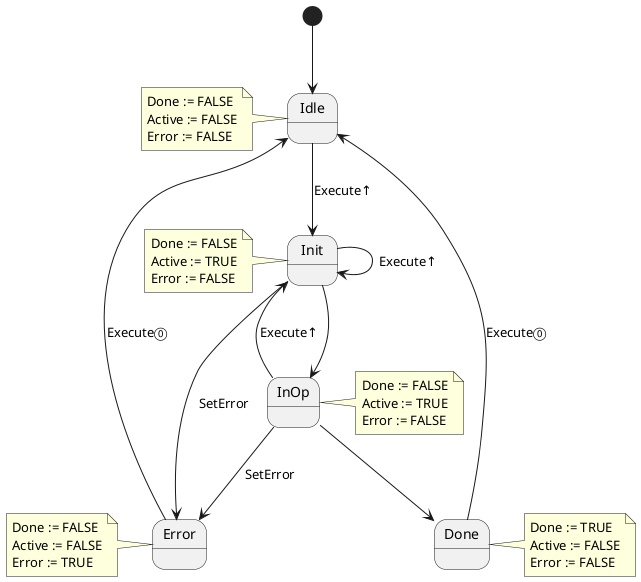 @startuml

[*] --> Idle
Idle --> Init : Execute↑
note left of Idle
    Done := FALSE
    Active := FALSE
    Error := FALSE
end note

Init --> Init : Execute↑
Init --> Error : SetError
Init --> InOp
note left of Init
    Done := FALSE
    Active := TRUE
    Error := FALSE
end note


InOp --> Init : Execute↑
InOp --> Done 
InOp --> Error : SetError
note right of InOp
    Done := FALSE
    Active := TRUE
    Error := FALSE
end note

Error --> Idle : Execute⓪
note left of Error
    Done := FALSE
    Active := FALSE
    Error := TRUE
end note

Done --> Idle : Execute⓪
note right of Done
    Done := TRUE
    Active := FALSE
    Error := FALSE
end note
@enduml